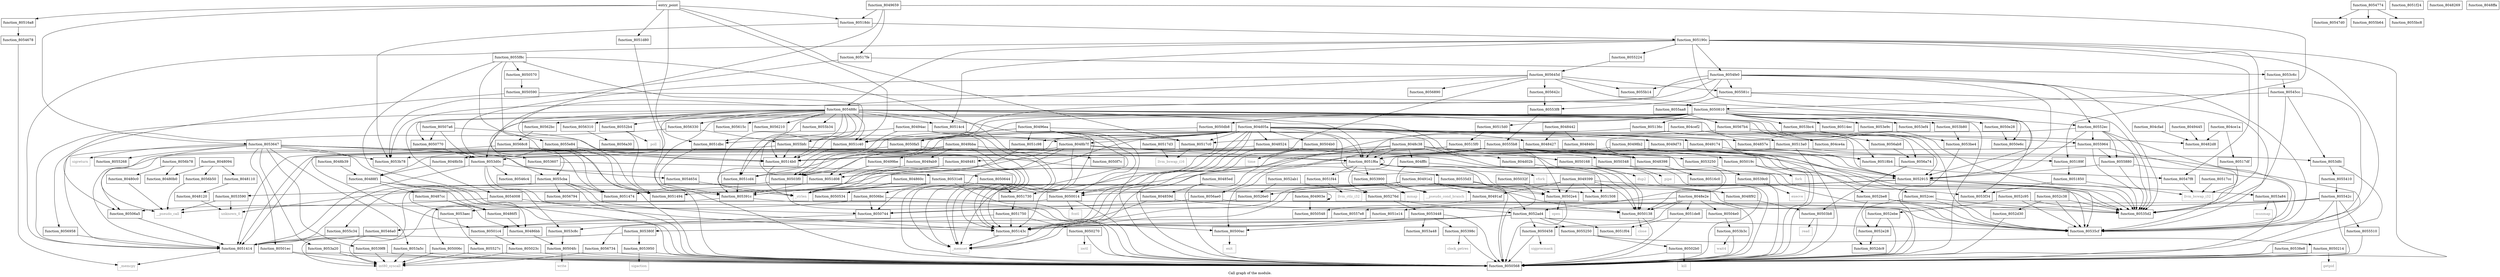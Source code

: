 digraph "Call graph of the module." {
  label="Call graph of the module.";
  node [shape=record];

  Node_function_805032f [label="{function_805032f}"];
  Node_function_80504fc [label="{function_80504fc}"];
  Node_function_804d05a [label="{function_804d05a}"];
  Node_function_8050348 [label="{function_8050348}"];
  Node_function_804fffc [label="{function_804fffc}"];
  Node_function_80501c4 [label="{function_80501c4}"];
  Node_function_8049445 [label="{function_8049445}"];
  Node_function_80494ac [label="{function_80494ac}"];
  Node_function_8050014 [label="{function_8050014}"];
  Node_function_8050534 [label="{function_8050534}"];
  Node_function_8049659 [label="{function_8049659}"];
  Node_function_80496ea [label="{function_80496ea}"];
  Node_function_80498b2 [label="{function_80498b2}"];
  Node_function_80499be [label="{function_80499be}"];
  Node_function_80501ec [label="{function_80501ec}"];
  Node_function_8049ab9 [label="{function_8049ab9}"];
  Node_function_8049bba [label="{function_8049bba}"];
  Node_function_804ce4a [label="{function_804ce4a}"];
  Node_function_8050214 [label="{function_8050214}"];
  Node_function_80503b8 [label="{function_80503b8}"];
  Node_function_805023c [label="{function_805023c}"];
  Node_function_8049d73 [label="{function_8049d73}"];
  Node_function_805006c [label="{function_805006c}"];
  Node_function_804cfad [label="{function_804cfad}"];
  Node_function_80502e4 [label="{function_80502e4}"];
  Node_function_804d02b [label="{function_804d02b}"];
  Node_function_8049399 [label="{function_8049399}"];
  Node_function_8049174 [label="{function_8049174}"];
  Node_function_80491e2 [label="{function_80491e2}"];
  Node_function_80491af [label="{function_80491af}"];
  Node_function_8050548 [label="{function_8050548}"];
  Node_function_80503f0 [label="{function_80503f0}"];
  Node_function_80500ac [label="{function_80500ac}"];
  Node_function_804cef2 [label="{function_804cef2}"];
  Node_function_8050270 [label="{function_8050270}"];
  Node_function_80504e0 [label="{function_80504e0}"];
  Node_function_8050138 [label="{function_8050138}"];
  Node_function_804ce1a [label="{function_804ce1a}"];
  Node_function_80502b0 [label="{function_80502b0}"];
  Node_function_8050568 [label="{function_8050568}"];
  Node_function_8050168 [label="{function_8050168}"];
  Node_function_8050458 [label="{function_8050458}"];
  Node_function_805019c [label="{function_805019c}"];
  Node_function_8053c8c [label="{function_8053c8c}"];
  Node_function_8053d0c [label="{function_8053d0c}"];
  Node_function_8053dfc [label="{function_8053dfc}"];
  Node_function_8053e9c [label="{function_8053e9c}"];
  Node_function_8053ef4 [label="{function_8053ef4}"];
  Node_function_8053f34 [label="{function_8053f34}"];
  Node_function_8054008 [label="{function_8054008}"];
  Node_function_80545cc [label="{function_80545cc}"];
  Node_function_8054654 [label="{function_8054654}"];
  Node_function_8054678 [label="{function_8054678}"];
  Node_function_80546a0 [label="{function_80546a0}"];
  Node_function_80546c4 [label="{function_80546c4}"];
  Node_function_8054774 [label="{function_8054774}"];
  Node_function_80547d0 [label="{function_80547d0}"];
  Node_function_80547f8 [label="{function_80547f8}"];
  Node_function_805488c [label="{function_805488c}"];
  Node_function_8054fe0 [label="{function_8054fe0}"];
  Node_function_8055224 [label="{function_8055224}"];
  Node_function_8055250 [label="{function_8055250}"];
  Node_function_8055268 [label="{function_8055268}"];
  Node_function_805527c [label="{function_805527c}"];
  Node_function_80552b4 [label="{function_80552b4}"];
  Node_function_80552ec [label="{function_80552ec}"];
  Node_function_80553f8 [label="{function_80553f8}"];
  Node_function_8055410 [label="{function_8055410}"];
  Node_function_805542c [label="{function_805542c}"];
  Node_function_8055510 [label="{function_8055510}"];
  Node_function_80555b8 [label="{function_80555b8}"];
  Node_function_80557e8 [label="{function_80557e8}"];
  Node_function_805581c [label="{function_805581c}"];
  Node_function_8055880 [label="{function_8055880}"];
  Node_function_8055964 [label="{function_8055964}"];
  Node_function_8055aa8 [label="{function_8055aa8}"];
  Node_function_8055b14 [label="{function_8055b14}"];
  Node_function_8055b34 [label="{function_8055b34}"];
  Node_function_8055b64 [label="{function_8055b64}"];
  Node_function_8055bc8 [label="{function_8055bc8}"];
  Node_function_8055bfc [label="{function_8055bfc}"];
  Node_function_8055c34 [label="{function_8055c34}"];
  Node_function_8055cba [label="{function_8055cba}"];
  Node_function_8055e84 [label="{function_8055e84}"];
  Node_function_8055f8c [label="{function_8055f8c}"];
  Node_function_805615c [label="{function_805615c}"];
  Node_function_8056210 [label="{function_8056210}"];
  Node_function_80562bc [label="{function_80562bc}"];
  Node_function_8056310 [label="{function_8056310}"];
  Node_function_8056330 [label="{function_8056330}"];
  Node_function_805642c [label="{function_805642c}"];
  Node_function_805645d [label="{function_805645d}"];
  Node_function_8056734 [label="{function_8056734}"];
  Node_function_8056794 [label="{function_8056794}"];
  Node_function_80567b4 [label="{function_80567b4}"];
  Node_function_8056890 [label="{function_8056890}"];
  Node_function_80568c8 [label="{function_80568c8}"];
  Node_function_8056958 [label="{function_8056958}"];
  Node_function_8056a30 [label="{function_8056a30}"];
  Node_function_8056a74 [label="{function_8056a74}"];
  Node_function_8056ab8 [label="{function_8056ab8}"];
  Node_function_8056ae0 [label="{function_8056ae0}"];
  Node_function_8056b50 [label="{function_8056b50}"];
  Node_function_8056b78 [label="{function_8056b78}"];
  Node_llvm_bswap_i32 [color="gray50", fontcolor="gray50", label="{llvm_bswap_i32}"];
  Node_llvm_ctlz_i32 [color="gray50", fontcolor="gray50", label="{llvm_ctlz_i32}"];
  Node__memset [color="gray50", fontcolor="gray50", label="{_memset}"];
  Node__strlen [color="gray50", fontcolor="gray50", label="{_strlen}"];
  Node__memcpy [color="gray50", fontcolor="gray50", label="{_memcpy}"];
  Node_llvm_bswap_i16 [color="gray50", fontcolor="gray50", label="{llvm_bswap_i16}"];
  Node_unknown_0 [color="gray50", fontcolor="gray50", label="{unknown_0}"];
  Node_vfork [color="gray50", fontcolor="gray50", label="{vfork}"];
  Node_fcntl [color="gray50", fontcolor="gray50", label="{fcntl}"];
  Node_int80_syscall [color="gray50", fontcolor="gray50", label="{int80_syscall}"];
  Node_exit [color="gray50", fontcolor="gray50", label="{exit}"];
  Node_close [color="gray50", fontcolor="gray50", label="{close}"];
  Node_dup2 [color="gray50", fontcolor="gray50", label="{dup2}"];
  Node_fork [color="gray50", fontcolor="gray50", label="{fork}"];
  Node_getpid [color="gray50", fontcolor="gray50", label="{getpid}"];
  Node_ioctl [color="gray50", fontcolor="gray50", label="{ioctl}"];
  Node_kill [color="gray50", fontcolor="gray50", label="{kill}"];
  Node_open [color="gray50", fontcolor="gray50", label="{open}"];
  Node_pipe [color="gray50", fontcolor="gray50", label="{pipe}"];
  Node_read [color="gray50", fontcolor="gray50", label="{read}"];
  Node_sigprocmask [color="gray50", fontcolor="gray50", label="{sigprocmask}"];
  Node_time [color="gray50", fontcolor="gray50", label="{time}"];
  Node_write [color="gray50", fontcolor="gray50", label="{write}"];
  Node_sigreturn [color="gray50", fontcolor="gray50", label="{sigreturn}"];
  Node_mmap [color="gray50", fontcolor="gray50", label="{mmap}"];
  Node_function_805276d [label="{function_805276d}"];
  Node_sigaction [color="gray50", fontcolor="gray50", label="{sigaction}"];
  Node_clock_getres [color="gray50", fontcolor="gray50", label="{clock_getres}"];
  Node_munmap [color="gray50", fontcolor="gray50", label="{munmap}"];
  Node_wait4 [color="gray50", fontcolor="gray50", label="{wait4}"];
  Node_poll [color="gray50", fontcolor="gray50", label="{poll}"];
  Node_function_8050570 [label="{function_8050570}"];
  Node_function_8050590 [label="{function_8050590}"];
  Node_function_8050644 [label="{function_8050644}"];
  Node_function_80506a5 [label="{function_80506a5}"];
  Node_function_80506bc [label="{function_80506bc}"];
  Node_function_8050744 [label="{function_8050744}"];
  Node_function_8050770 [label="{function_8050770}"];
  Node_function_80507a6 [label="{function_80507a6}"];
  Node_function_8050810 [label="{function_8050810}"];
  Node_function_8050db8 [label="{function_8050db8}"];
  Node_function_8050e28 [label="{function_8050e28}"];
  Node_function_8050e6c [label="{function_8050e6c}"];
  Node_function_8050f7c [label="{function_8050f7c}"];
  Node_function_8050fa5 [label="{function_8050fa5}"];
  Node_function_805136c [label="{function_805136c}"];
  Node_function_80513a0 [label="{function_80513a0}"];
  Node_function_8051414 [label="{function_8051414}"];
  Node_function_805143c [label="{function_805143c}"];
  Node_function_8051474 [label="{function_8051474}"];
  Node_function_8051494 [label="{function_8051494}"];
  Node_function_80514b0 [label="{function_80514b0}"];
  Node_function_80514c4 [label="{function_80514c4}"];
  Node_function_80514ec [label="{function_80514ec}"];
  Node_function_8051508 [label="{function_8051508}"];
  Node_function_80515d0 [label="{function_80515d0}"];
  Node_function_80515f0 [label="{function_80515f0}"];
  Node_function_80516a8 [label="{function_80516a8}"];
  Node_function_80516c0 [label="{function_80516c0}"];
  Node_function_8051730 [label="{function_8051730}"];
  Node_function_8051750 [label="{function_8051750}"];
  Node_function_80517c0 [label="{function_80517c0}"];
  Node_function_80517cc [label="{function_80517cc}"];
  Node_function_80517d3 [label="{function_80517d3}"];
  Node_function_80517df [label="{function_80517df}"];
  Node_function_80517fe [label="{function_80517fe}"];
  Node_function_8051850 [label="{function_8051850}"];
  Node_function_805189f [label="{function_805189f}"];
  Node_function_80518b4 [label="{function_80518b4}"];
  Node_function_80518dc [label="{function_80518dc}"];
  Node_function_805190c [label="{function_805190c}"];
  Node_function_8051c40 [label="{function_8051c40}"];
  Node_function_8051c98 [label="{function_8051c98}"];
  Node_function_8051cd4 [label="{function_8051cd4}"];
  Node_function_8051d08 [label="{function_8051d08}"];
  Node_function_8051d80 [label="{function_8051d80}"];
  Node_function_8051dbc [label="{function_8051dbc}"];
  Node_function_8051de8 [label="{function_8051de8}"];
  Node_function_8051e14 [label="{function_8051e14}"];
  Node_function_8051f04 [label="{function_8051f04}"];
  Node_function_8051f24 [label="{function_8051f24}"];
  Node_function_8051f44 [label="{function_8051f44}"];
  Node_function_8051f6a [label="{function_8051f6a}"];
  Node_function_80526e0 [label="{function_80526e0}"];
  Node_execve [color="gray50", fontcolor="gray50", label="{execve}"];
  Node_function_8052915 [label="{function_8052915}"];
  Node_function_8052ab1 [label="{function_8052ab1}"];
  Node_function_8052ad4 [label="{function_8052ad4}"];
  Node_function_8052be8 [label="{function_8052be8}"];
  Node_function_8052c38 [label="{function_8052c38}"];
  Node_function_8052c95 [label="{function_8052c95}"];
  Node_function_8052cec [label="{function_8052cec}"];
  Node_function_8052d30 [label="{function_8052d30}"];
  Node_function_8052dc9 [label="{function_8052dc9}"];
  Node_function_8052e28 [label="{function_8052e28}"];
  Node_function_8052ebe [label="{function_8052ebe}"];
  Node_function_80531e8 [label="{function_80531e8}"];
  Node_function_8053250 [label="{function_8053250}"];
  Node_function_8053448 [label="{function_8053448}"];
  Node_function_8053590 [label="{function_8053590}"];
  Node_function_80535cf [label="{function_80535cf}"];
  Node_function_80535d2 [label="{function_80535d2}"];
  Node_function_80535d3 [label="{function_80535d3}"];
  Node_function_8053607 [label="{function_8053607}"];
  Node_function_8053647 [label="{function_8053647}"];
  Node_function_805380f [label="{function_805380f}"];
  Node_function_80538e8 [label="{function_80538e8}"];
  Node_function_8053900 [label="{function_8053900}"];
  Node_function_805391c [label="{function_805391c}"];
  Node_function_8053950 [label="{function_8053950}"];
  Node_function_805398c [label="{function_805398c}"];
  Node_function_80539c0 [label="{function_80539c0}"];
  Node_function_80539f8 [label="{function_80539f8}"];
  Node_function_8053a20 [label="{function_8053a20}"];
  Node_function_8053a48 [label="{function_8053a48}"];
  Node_function_8053a5c [label="{function_8053a5c}"];
  Node_function_8053a84 [label="{function_8053a84}"];
  Node_function_8053aec [label="{function_8053aec}"];
  Node_function_8053b3c [label="{function_8053b3c}"];
  Node_function_8053b78 [label="{function_8053b78}"];
  Node_function_8053b80 [label="{function_8053b80}"];
  Node_function_8053bc4 [label="{function_8053bc4}"];
  Node_function_8053be4 [label="{function_8053be4}"];
  Node_function_8053c6c [label="{function_8053c6c}"];
  Node___pseudo_call [color="gray50", fontcolor="gray50", label="{__pseudo_call}"];
  Node___pseudo_cond_branch [color="gray50", fontcolor="gray50", label="{__pseudo_cond_branch}"];
  Node_function_8048094 [label="{function_8048094}"];
  Node_function_80480b0 [label="{function_80480b0}"];
  Node_function_80480c0 [label="{function_80480c0}"];
  Node_function_8048110 [label="{function_8048110}"];
  Node_function_8048120 [label="{function_8048120}"];
  Node_entry_point [label="{entry_point}"];
  Node_function_8048269 [label="{function_8048269}"];
  Node_function_80482d8 [label="{function_80482d8}"];
  Node_function_8048398 [label="{function_8048398}"];
  Node_function_804840c [label="{function_804840c}"];
  Node_function_8048427 [label="{function_8048427}"];
  Node_function_8048442 [label="{function_8048442}"];
  Node_function_8048481 [label="{function_8048481}"];
  Node_function_8048524 [label="{function_8048524}"];
  Node_function_804857e [label="{function_804857e}"];
  Node_function_80504b0 [label="{function_80504b0}"];
  Node_function_804859d [label="{function_804859d}"];
  Node_function_80485ed [label="{function_80485ed}"];
  Node_function_804860c [label="{function_804860c}"];
  Node_function_80486bb [label="{function_80486bb}"];
  Node_function_80486f5 [label="{function_80486f5}"];
  Node_function_80487cc [label="{function_80487cc}"];
  Node_function_80488f1 [label="{function_80488f1}"];
  Node_function_8048b39 [label="{function_8048b39}"];
  Node_function_8048b5b [label="{function_8048b5b}"];
  Node_function_8048b7f [label="{function_8048b7f}"];
  Node_function_8048c38 [label="{function_8048c38}"];
  Node_function_8048e2e [label="{function_8048e2e}"];
  Node_function_8048f92 [label="{function_8048f92}"];
  Node_function_8048ffa [label="{function_8048ffa}"];
  Node_function_804903e [label="{function_804903e}"];
  Node_function_805032f -> Node_function_80502e4;
  Node_function_80504fc -> Node_function_8050568;
  Node_function_80504fc -> Node_write;
  Node_function_804d05a -> Node_function_8050014;
  Node_function_804d05a -> Node_function_8049d73;
  Node_function_804d05a -> Node_function_804d02b;
  Node_function_804d05a -> Node_function_80503f0;
  Node_function_804d05a -> Node_function_8050568;
  Node_function_804d05a -> Node__memset;
  Node_function_804d05a -> Node__strlen;
  Node_function_804d05a -> Node_function_805143c;
  Node_function_804d05a -> Node_function_80517c0;
  Node_function_804d05a -> Node_function_8051c40;
  Node_function_804d05a -> Node_function_8051c98;
  Node_function_804d05a -> Node_function_8051d08;
  Node_function_804d05a -> Node_function_8051dbc;
  Node_function_804d05a -> Node_function_8051f6a;
  Node_function_804d05a -> Node_function_8052cec;
  Node_function_804d05a -> Node_function_80482d8;
  Node_function_804d05a -> Node_function_8048427;
  Node_function_804d05a -> Node_function_8048524;
  Node_function_804d05a -> Node_function_804857e;
  Node_function_804d05a -> Node_function_80504b0;
  Node_function_804d05a -> Node_function_8048b7f;
  Node_function_8050348 -> Node_function_8050568;
  Node_function_8050348 -> Node_pipe;
  Node_function_804fffc -> Node_vfork;
  Node_function_804fffc -> Node___pseudo_cond_branch;
  Node_function_80501c4 -> Node_function_805023c;
  Node_function_8049445 -> Node_function_80482d8;
  Node_function_80494ac -> Node_function_80503f0;
  Node_function_80494ac -> Node__memset;
  Node_function_80494ac -> Node_function_8051cd4;
  Node_function_80494ac -> Node_function_8048b7f;
  Node_function_8050014 -> Node_function_805006c;
  Node_function_8050014 -> Node_function_8050568;
  Node_function_8050014 -> Node_fcntl;
  Node_function_8049659 -> Node_function_8051494;
  Node_function_8049659 -> Node_function_80517fe;
  Node_function_8049659 -> Node_function_805189f;
  Node_function_8049659 -> Node_function_80518dc;
  Node_function_80496ea -> Node_function_8050014;
  Node_function_80496ea -> Node_function_8049174;
  Node_function_80496ea -> Node_function_80503f0;
  Node_function_80496ea -> Node_function_8050568;
  Node_function_80496ea -> Node__memset;
  Node_function_80496ea -> Node_function_80517c0;
  Node_function_80496ea -> Node_function_8051c40;
  Node_function_80496ea -> Node_function_8051c98;
  Node_function_80498b2 -> Node_function_805019c;
  Node_function_80498b2 -> Node_function_8051f6a;
  Node_function_80498b2 -> Node_function_8052915;
  Node_function_80499be -> Node_function_8051d08;
  Node_function_80501ec -> Node_function_8050568;
  Node_function_80501ec -> Node_int80_syscall;
  Node_function_8049ab9 -> Node__strlen;
  Node_function_8049bba -> Node_function_80499be;
  Node_function_8049bba -> Node_function_8049ab9;
  Node_function_8049bba -> Node_function_80503f0;
  Node_function_8049bba -> Node__memset;
  Node_function_8049bba -> Node_function_8051508;
  Node_function_8049bba -> Node_function_8051cd4;
  Node_function_8050214 -> Node_function_8050568;
  Node_function_8050214 -> Node_getpid;
  Node_function_80503b8 -> Node_function_8050568;
  Node_function_80503b8 -> Node_read;
  Node_function_805023c -> Node_function_8050568;
  Node_function_805023c -> Node_int80_syscall;
  Node_function_8049d73 -> Node_function_80518b4;
  Node_function_8049d73 -> Node_function_8052be8;
  Node_function_8049d73 -> Node_function_8048b5b;
  Node_function_805006c -> Node_function_8050568;
  Node_function_805006c -> Node_int80_syscall;
  Node_function_804cfad -> Node_function_80482d8;
  Node_function_80502e4 -> Node_function_8050568;
  Node_function_80502e4 -> Node_open;
  Node_function_804d02b -> Node_function_8050138;
  Node_function_8049399 -> Node_function_80502e4;
  Node_function_8049399 -> Node_function_80491af;
  Node_function_8049399 -> Node_function_8050138;
  Node_function_8049399 -> Node_function_805143c;
  Node_function_8049399 -> Node_function_8051508;
  Node_function_8049399 -> Node_function_8048f92;
  Node_function_8049174 -> Node_function_80518b4;
  Node_function_80491e2 -> Node_function_80502e4;
  Node_function_80491e2 -> Node_function_80491af;
  Node_function_80491e2 -> Node_function_8050138;
  Node_function_80491e2 -> Node__strlen;
  Node_function_80491e2 -> Node_function_805143c;
  Node_function_80491e2 -> Node_function_8051474;
  Node_function_80491e2 -> Node_function_8051494;
  Node_function_80491e2 -> Node_function_8051508;
  Node_function_80491e2 -> Node_function_8048f92;
  Node_function_80491af -> Node_function_8050548;
  Node_function_80503f0 -> Node_function_8050568;
  Node_function_80503f0 -> Node_int80_syscall;
  Node_function_80500ac -> Node_exit;
  Node_function_804cef2 -> Node_function_804ce4a;
  Node_function_804cef2 -> Node_function_80517c0;
  Node_function_804cef2 -> Node_function_8051f6a;
  Node_function_804cef2 -> Node_function_8052915;
  Node_function_8050270 -> Node_function_8050568;
  Node_function_8050270 -> Node_ioctl;
  Node_function_80504e0 -> Node_function_8053b3c;
  Node_function_8050138 -> Node_function_8050568;
  Node_function_8050138 -> Node_close;
  Node_function_804ce1a -> Node_function_80517df;
  Node_function_804ce1a -> Node_function_80482d8;
  Node_function_80502b0 -> Node_function_8050568;
  Node_function_80502b0 -> Node_kill;
  Node_function_8050168 -> Node_function_8050568;
  Node_function_8050168 -> Node_dup2;
  Node_function_8050458 -> Node_function_8050568;
  Node_function_8050458 -> Node_sigprocmask;
  Node_function_805019c -> Node_function_8050568;
  Node_function_805019c -> Node_fork;
  Node_function_8053c8c -> Node_function_80504fc;
  Node_function_8053d0c -> Node_function_8053c8c;
  Node_function_8053d0c -> Node_function_8054654;
  Node_function_8053d0c -> Node_function_80546c4;
  Node_function_8053d0c -> Node_function_8050744;
  Node_function_8053d0c -> Node_function_8051414;
  Node_function_8053dfc -> Node_function_8050568;
  Node_function_8053dfc -> Node_function_8055410;
  Node_function_8054008 -> Node_function_805143c;
  Node_function_8054008 -> Node___pseudo_call;
  Node_function_80545cc -> Node_function_8053dfc;
  Node_function_80545cc -> Node_function_8050810;
  Node_function_80545cc -> Node_function_80535cf;
  Node_function_80545cc -> Node_function_80535d2;
  Node_function_8054654 -> Node__strlen;
  Node_function_8054678 -> Node__memcpy;
  Node_function_80546a0 -> Node_function_8051414;
  Node_function_8054774 -> Node_function_80547d0;
  Node_function_8054774 -> Node_function_8055b64;
  Node_function_8054774 -> Node_function_8055bc8;
  Node_function_80547f8 -> Node_llvm_bswap_i32;
  Node_function_805488c -> Node_function_8050138;
  Node_function_805488c -> Node_function_8050568;
  Node_function_805488c -> Node_function_80552b4;
  Node_function_805488c -> Node_function_8055b34;
  Node_function_805488c -> Node_function_8055cba;
  Node_function_805488c -> Node_function_805615c;
  Node_function_805488c -> Node_function_8056210;
  Node_function_805488c -> Node_function_80562bc;
  Node_function_805488c -> Node_function_8056310;
  Node_function_805488c -> Node_function_8056330;
  Node_function_805488c -> Node_function_8051414;
  Node_function_805488c -> Node_function_805143c;
  Node_function_805488c -> Node_function_80514b0;
  Node_function_805488c -> Node_function_80514c4;
  Node_function_805488c -> Node_function_80518b4;
  Node_function_805488c -> Node_function_8051c40;
  Node_function_805488c -> Node_function_8051cd4;
  Node_function_805488c -> Node_function_8051d08;
  Node_function_805488c -> Node_function_8051dbc;
  Node_function_805488c -> Node_function_8051f6a;
  Node_function_805488c -> Node_function_8052915;
  Node_function_805488c -> Node_function_80535cf;
  Node_function_805488c -> Node_function_80535d2;
  Node_function_805488c -> Node_function_8053b78;
  Node_function_8054fe0 -> Node_function_80552ec;
  Node_function_8054fe0 -> Node_function_80553f8;
  Node_function_8054fe0 -> Node_function_805581c;
  Node_function_8054fe0 -> Node_function_8055b14;
  Node_function_8054fe0 -> Node_function_8055bfc;
  Node_function_8054fe0 -> Node_function_8052915;
  Node_function_8054fe0 -> Node_function_80535cf;
  Node_function_8054fe0 -> Node_function_80535d2;
  Node_function_8054fe0 -> Node_function_8053b78;
  Node_function_8055224 -> Node_function_805645d;
  Node_function_8055250 -> Node_function_8050214;
  Node_function_8055250 -> Node_function_80502b0;
  Node_function_805527c -> Node_function_8050568;
  Node_function_805527c -> Node_int80_syscall;
  Node_function_80552b4 -> Node_function_8050568;
  Node_function_80552b4 -> Node_poll;
  Node_function_80552ec -> Node_function_8050138;
  Node_function_80552ec -> Node_function_8055880;
  Node_function_80552ec -> Node_function_8055964;
  Node_function_80552ec -> Node_function_8052915;
  Node_function_80552ec -> Node_function_80535cf;
  Node_function_80552ec -> Node_function_80535d2;
  Node_function_80553f8 -> Node_function_80555b8;
  Node_function_8055410 -> Node_function_805542c;
  Node_function_805542c -> Node_function_8050568;
  Node_function_805542c -> Node_function_8055510;
  Node_function_805542c -> Node_function_80557e8;
  Node_function_805542c -> Node_function_8050744;
  Node_function_805542c -> Node_function_80535cf;
  Node_function_805542c -> Node_function_80535d2;
  Node_function_8055510 -> Node_function_8050568;
  Node_function_80555b8 -> Node_function_8050014;
  Node_function_80555b8 -> Node_function_80502e4;
  Node_function_80555b8 -> Node_function_8050568;
  Node_function_80555b8 -> Node_function_80506a5;
  Node_function_80555b8 -> Node_function_8051730;
  Node_function_80555b8 -> Node_function_8051f6a;
  Node_function_80555b8 -> Node_function_8052915;
  Node_function_80555b8 -> Node_function_80535cf;
  Node_function_80555b8 -> Node_function_80535d2;
  Node_function_80557e8 -> Node_function_8056734;
  Node_function_805581c -> Node_function_8055aa8;
  Node_function_805581c -> Node_function_80535cf;
  Node_function_805581c -> Node_function_80535d2;
  Node_function_8055880 -> Node_function_8052915;
  Node_function_8055880 -> Node_function_80535cf;
  Node_function_8055880 -> Node_function_80535d2;
  Node_function_8055964 -> Node_function_8055880;
  Node_function_8055964 -> Node_function_8050744;
  Node_function_8055964 -> Node_function_80535cf;
  Node_function_8055964 -> Node_function_80535d2;
  Node_function_8055aa8 -> Node_function_80567b4;
  Node_function_8055b34 -> Node__strlen;
  Node_function_8055bfc -> Node_function_8051414;
  Node_function_8055bfc -> Node_function_80514b0;
  Node_function_8055bfc -> Node_function_8051f6a;
  Node_function_8055c34 -> Node_function_8051414;
  Node_function_8055cba -> Node_function_8050568;
  Node_function_8055cba -> Node_function_8055c34;
  Node_function_8055cba -> Node_function_8056794;
  Node_function_8055cba -> Node_function_8051414;
  Node_function_8055cba -> Node_function_805143c;
  Node_function_8055cba -> Node_function_8051474;
  Node_function_8055e84 -> Node_function_8050568;
  Node_function_8055e84 -> Node_function_8051494;
  Node_function_8055e84 -> Node_function_80514b0;
  Node_function_8055f8c -> Node_function_8050568;
  Node_function_8055f8c -> Node_function_8055e84;
  Node_function_8055f8c -> Node_function_8050570;
  Node_function_8055f8c -> Node_function_805143c;
  Node_function_8055f8c -> Node_function_8051494;
  Node_function_8055f8c -> Node_function_80514b0;
  Node_function_80562bc -> Node_function_80568c8;
  Node_function_8056310 -> Node_function_8056a30;
  Node_function_8056330 -> Node_function_8055bfc;
  Node_function_8056330 -> Node_function_8056958;
  Node_function_805642c -> Node_function_80553f8;
  Node_function_805645d -> Node_function_8050568;
  Node_function_805645d -> Node_function_80552ec;
  Node_function_805645d -> Node_function_805581c;
  Node_function_805645d -> Node_function_8055b14;
  Node_function_805645d -> Node_function_8055cba;
  Node_function_805645d -> Node_function_805642c;
  Node_function_805645d -> Node_function_8056890;
  Node_function_805645d -> Node_function_8051474;
  Node_function_8056734 -> Node_function_8050568;
  Node_function_8056734 -> Node_int80_syscall;
  Node_function_80567b4 -> Node_function_8055964;
  Node_function_80567b4 -> Node_function_8056a74;
  Node_function_80567b4 -> Node_function_8056ab8;
  Node_function_80567b4 -> Node_function_8056ae0;
  Node_function_80568c8 -> Node_function_8051414;
  Node_function_80568c8 -> Node_function_8051474;
  Node_function_80568c8 -> Node_function_80514b0;
  Node_function_8056958 -> Node_function_8051414;
  Node_function_8056a74 -> Node_function_80503b8;
  Node_function_8056ab8 -> Node_function_8056a74;
  Node_function_8056ae0 -> Node_function_8050568;
  Node_function_8056ae0 -> Node_function_8050744;
  Node_function_8056b50 -> Node___pseudo_call;
  Node_function_8056b78 -> Node_function_80480b0;
  Node_function_8056b78 -> Node_function_80480c0;
  Node_function_805276d -> Node_function_8052ad4;
  Node_function_805276d -> Node_function_8053448;
  Node_function_8050570 -> Node_function_8050590;
  Node_function_8050590 -> Node_function_80506a5;
  Node_function_8050590 -> Node_function_8050810;
  Node_function_8050644 -> Node_function_8050568;
  Node_function_8050644 -> Node_function_8051730;
  Node_function_80506a5 -> Node_function_8051414;
  Node_function_80506bc -> Node_function_80506a5;
  Node_function_80506bc -> Node_function_8050744;
  Node_function_80506bc -> Node_function_80535cf;
  Node_function_8050744 -> Node_function_8053c8c;
  Node_function_8050770 -> Node_function_8053d0c;
  Node_function_80507a6 -> Node_function_8053d0c;
  Node_function_80507a6 -> Node_function_8050770;
  Node_function_80507a6 -> Node_function_80514b0;
  Node_function_8050810 -> Node_function_8050568;
  Node_function_8050810 -> Node_function_8053d0c;
  Node_function_8050810 -> Node_function_8053e9c;
  Node_function_8050810 -> Node_function_8053ef4;
  Node_function_8050810 -> Node_function_8053f34;
  Node_function_8050810 -> Node_function_8054008;
  Node_function_8050810 -> Node_function_8050770;
  Node_function_8050810 -> Node_function_8050db8;
  Node_function_8050810 -> Node_function_8050e28;
  Node_function_8050810 -> Node_function_8050e6c;
  Node_function_8050810 -> Node_function_8050fa5;
  Node_function_8050810 -> Node_function_805136c;
  Node_function_8050810 -> Node_function_80514b0;
  Node_function_8050810 -> Node_function_80514ec;
  Node_function_8050810 -> Node_function_80515d0;
  Node_function_8050810 -> Node_function_8053b80;
  Node_function_8050810 -> Node_function_8053bc4;
  Node_function_8050db8 -> Node_function_8050fa5;
  Node_function_8050db8 -> Node_function_805143c;
  Node_function_8050e28 -> Node_function_8050e6c;
  Node_function_8050fa5 -> Node_function_8050f7c;
  Node_function_8050fa5 -> Node_function_8051414;
  Node_function_805136c -> Node_function_80513a0;
  Node_function_805136c -> Node_function_80514b0;
  Node_function_80513a0 -> Node_function_8050568;
  Node_function_80513a0 -> Node_function_8053d0c;
  Node_function_80513a0 -> Node_function_8053dfc;
  Node_function_8051414 -> Node__memcpy;
  Node_function_805143c -> Node__memset;
  Node_function_80514b0 -> Node__strlen;
  Node_function_80514c4 -> Node__memset;
  Node_function_80515d0 -> Node_function_80515f0;
  Node_function_80515f0 -> Node_function_8050568;
  Node_function_80515f0 -> Node_function_8053f34;
  Node_function_80515f0 -> Node_function_8051414;
  Node_function_80515f0 -> Node_function_80514b0;
  Node_function_80516a8 -> Node_function_8054678;
  Node_function_8051730 -> Node_function_8051750;
  Node_function_8051750 -> Node_function_8050270;
  Node_function_8051750 -> Node_function_80546a0;
  Node_function_8051750 -> Node_function_805143c;
  Node_function_80517c0 -> Node_llvm_bswap_i16;
  Node_function_80517cc -> Node_llvm_bswap_i32;
  Node_function_80517d3 -> Node_llvm_bswap_i16;
  Node_function_80517df -> Node_llvm_bswap_i32;
  Node_function_80517fe -> Node_function_8053b78;
  Node_function_80517fe -> Node_function_8053c6c;
  Node_function_8051850 -> Node_function_8053f34;
  Node_function_8051850 -> Node_llvm_bswap_i32;
  Node_function_805189f -> Node_function_8051850;
  Node_function_80518b4 -> Node_function_80547f8;
  Node_function_80518dc -> Node_function_805190c;
  Node_function_80518dc -> Node_function_8053b78;
  Node_function_805190c -> Node_function_8050568;
  Node_function_805190c -> Node_function_80547f8;
  Node_function_805190c -> Node_function_805488c;
  Node_function_805190c -> Node_function_8054fe0;
  Node_function_805190c -> Node_function_8055224;
  Node_function_805190c -> Node_function_8051414;
  Node_function_805190c -> Node_function_80514c4;
  Node_function_805190c -> Node_function_8052915;
  Node_function_805190c -> Node_function_80535cf;
  Node_function_805190c -> Node_function_80535d2;
  Node_function_8051c40 -> Node_function_805391c;
  Node_function_8051c98 -> Node_function_805391c;
  Node_function_8051cd4 -> Node_function_805391c;
  Node_function_8051d08 -> Node_function_805391c;
  Node_function_8051d80 -> Node_function_805391c;
  Node_function_8051dbc -> Node_function_805391c;
  Node_function_8051de8 -> Node_function_8050568;
  Node_function_8051de8 -> Node_function_8051f04;
  Node_function_8051e14 -> Node_function_805143c;
  Node_function_8051f44 -> Node_llvm_ctlz_i32;
  Node_function_8051f6a -> Node_function_8050568;
  Node_function_8051f6a -> Node_function_805276d;
  Node_function_8051f6a -> Node_function_8051f44;
  Node_function_8051f6a -> Node_function_8051f6a;
  Node_function_8051f6a -> Node_function_8052915;
  Node_function_8051f6a -> Node_function_80535cf;
  Node_function_8051f6a -> Node_function_80535d2;
  Node_function_8051f6a -> Node_function_8053900;
  Node_function_8051f6a -> Node_function_8053aec;
  Node_function_80526e0 -> Node_function_8053aec;
  Node_function_8052915 -> Node_function_805276d;
  Node_function_8052915 -> Node_function_80526e0;
  Node_function_8052915 -> Node_function_8052ad4;
  Node_function_8052915 -> Node_function_80535cf;
  Node_function_8052915 -> Node_function_80535d2;
  Node_function_8052915 -> Node_function_8053a84;
  Node_function_8052ab1 -> Node_function_805276d;
  Node_function_8052ab1 -> Node_function_80526e0;
  Node_function_8052ad4 -> Node_function_80500ac;
  Node_function_8052ad4 -> Node_function_8050458;
  Node_function_8052ad4 -> Node_function_8055250;
  Node_function_8052ad4 -> Node_function_805143c;
  Node_function_8052ad4 -> Node_function_8051f04;
  Node_function_8052ad4 -> Node_function_80535cf;
  Node_function_8052ad4 -> Node_function_805380f;
  Node_function_8052be8 -> Node_function_8052dc9;
  Node_function_8052be8 -> Node_function_80535cf;
  Node_function_8052be8 -> Node_function_80535d2;
  Node_function_8052c38 -> Node_function_8052d30;
  Node_function_8052c38 -> Node_function_80535cf;
  Node_function_8052c38 -> Node_function_80535d2;
  Node_function_8052c95 -> Node_function_8052ebe;
  Node_function_8052c95 -> Node_function_80535cf;
  Node_function_8052c95 -> Node_function_80535d2;
  Node_function_8052cec -> Node_function_8052e28;
  Node_function_8052cec -> Node_function_80535cf;
  Node_function_8052cec -> Node_function_80535d2;
  Node_function_8052d30 -> Node_function_8050568;
  Node_function_8052e28 -> Node_function_8052dc9;
  Node_function_8052ebe -> Node_function_8050568;
  Node_function_8052ebe -> Node_function_8052e28;
  Node_function_80531e8 -> Node_function_80500ac;
  Node_function_80531e8 -> Node_unknown_0;
  Node_function_80531e8 -> Node_function_80506bc;
  Node_function_80531e8 -> Node_function_8053590;
  Node_function_80531e8 -> Node_function_80535cf;
  Node_function_80531e8 -> Node_function_80535d2;
  Node_function_8053250 -> Node_function_80539c0;
  Node_function_8053448 -> Node_function_80501c4;
  Node_function_8053448 -> Node_function_8050568;
  Node_function_8053448 -> Node_function_805398c;
  Node_function_8053448 -> Node_function_8053a48;
  Node_function_8053590 -> Node_unknown_0;
  Node_function_8053590 -> Node___pseudo_call;
  Node_function_80535d3 -> Node_function_8050014;
  Node_function_80535d3 -> Node_function_80502e4;
  Node_function_80535d3 -> Node_function_8052ad4;
  Node_function_8053607 -> Node_function_8050644;
  Node_function_8053647 -> Node_function_80501ec;
  Node_function_8053647 -> Node_function_8050568;
  Node_function_8053647 -> Node_function_8055268;
  Node_function_8053647 -> Node_sigreturn;
  Node_function_8053647 -> Node_function_8051414;
  Node_function_8053647 -> Node_function_805143c;
  Node_function_8053647 -> Node_function_80531e8;
  Node_function_8053647 -> Node_function_80535d3;
  Node_function_8053647 -> Node_function_8053607;
  Node_function_8053647 -> Node_function_80539f8;
  Node_function_8053647 -> Node_function_8053a20;
  Node_function_8053647 -> Node_function_8053a5c;
  Node_function_8053647 -> Node_function_8053b78;
  Node_function_8053647 -> Node___pseudo_call;
  Node_function_805380f -> Node_function_8051414;
  Node_function_805380f -> Node_function_8053950;
  Node_function_80538e8 -> Node_function_8050568;
  Node_function_8053900 -> Node_mmap;
  Node_function_8053900 -> Node___pseudo_cond_branch;
  Node_function_805391c -> Node_function_8050568;
  Node_function_805391c -> Node_int80_syscall;
  Node_function_8053950 -> Node_function_8050568;
  Node_function_8053950 -> Node_sigaction;
  Node_function_805398c -> Node_function_8050568;
  Node_function_805398c -> Node_clock_getres;
  Node_function_80539c0 -> Node_function_8050568;
  Node_function_80539c0 -> Node_execve;
  Node_function_80539f8 -> Node_function_8050568;
  Node_function_80539f8 -> Node_int80_syscall;
  Node_function_8053a20 -> Node_function_8050568;
  Node_function_8053a20 -> Node_int80_syscall;
  Node_function_8053a5c -> Node_function_8050568;
  Node_function_8053a5c -> Node_int80_syscall;
  Node_function_8053a84 -> Node_function_8050568;
  Node_function_8053a84 -> Node_munmap;
  Node_function_8053aec -> Node_function_805527c;
  Node_function_8053b3c -> Node_function_8050568;
  Node_function_8053b3c -> Node_wait4;
  Node_function_8053b80 -> Node_function_8053be4;
  Node_function_8053bc4 -> Node_function_8053be4;
  Node_function_8053be4 -> Node_function_8050568;
  Node_function_8053c6c -> Node_function_80545cc;
  Node_function_8048094 -> Node_function_8056b50;
  Node_function_8048094 -> Node_function_80480b0;
  Node_function_8048094 -> Node_function_8048110;
  Node_function_80480c0 -> Node___pseudo_call;
  Node_function_8048110 -> Node_function_8048120;
  Node_function_8048120 -> Node_unknown_0;
  Node_entry_point -> Node_function_80516a8;
  Node_entry_point -> Node_function_80517c0;
  Node_entry_point -> Node_function_80518dc;
  Node_entry_point -> Node_function_8051c40;
  Node_entry_point -> Node_function_8051d80;
  Node_entry_point -> Node_function_8051dbc;
  Node_entry_point -> Node_function_8053647;
  Node_function_8048398 -> Node_function_80516c0;
  Node_function_804840c -> Node_function_8048398;
  Node_function_8048427 -> Node_function_8048398;
  Node_function_8048442 -> Node_function_804840c;
  Node_function_8048442 -> Node_function_8048427;
  Node_function_8048481 -> Node_function_80503f0;
  Node_function_8048481 -> Node__memset;
  Node_function_8048481 -> Node_function_8051cd4;
  Node_function_8048524 -> Node__memset;
  Node_function_8048524 -> Node_function_8048398;
  Node_function_8048524 -> Node_function_8048481;
  Node_function_804857e -> Node_function_805189f;
  Node_function_80504b0 -> Node_function_8050568;
  Node_function_80504b0 -> Node_time;
  Node_function_804859d -> Node_function_8050138;
  Node_function_804859d -> Node_function_805143c;
  Node_function_80485ed -> Node_function_804859d;
  Node_function_804860c -> Node_function_8050534;
  Node_function_804860c -> Node__strlen;
  Node_function_80486bb -> Node_function_80504fc;
  Node_function_80486f5 -> Node_function_80486bb;
  Node_function_80487cc -> Node_function_80486bb;
  Node_function_80487cc -> Node_function_80486f5;
  Node_function_80488f1 -> Node_function_80486bb;
  Node_function_80488f1 -> Node_function_80486f5;
  Node_function_80488f1 -> Node_function_80487cc;
  Node_function_8048b39 -> Node_function_80488f1;
  Node_function_8048b5b -> Node_function_80488f1;
  Node_function_8048b7f -> Node__strlen;
  Node_function_8048b7f -> Node_function_805143c;
  Node_function_8048b7f -> Node_function_8051d08;
  Node_function_8048b7f -> Node_function_8051f6a;
  Node_function_8048b7f -> Node_function_8052915;
  Node_function_8048b7f -> Node_function_80488f1;
  Node_function_8048c38 -> Node_function_8050348;
  Node_function_8048c38 -> Node_function_804fffc;
  Node_function_8048c38 -> Node_function_80501c4;
  Node_function_8048c38 -> Node_function_80500ac;
  Node_function_8048c38 -> Node_function_8050138;
  Node_function_8048c38 -> Node_function_8050168;
  Node_function_8048c38 -> Node__memset;
  Node_function_8048c38 -> Node_function_8051f6a;
  Node_function_8048c38 -> Node_function_8053250;
  Node_function_8048e2e -> Node_function_80504e0;
  Node_function_8048e2e -> Node_function_8050138;
  Node_function_8048e2e -> Node_function_8050568;
  Node_function_8048e2e -> Node_function_8050458;
  Node_function_8048e2e -> Node_function_8051de8;
  Node_function_8048e2e -> Node_function_8051e14;
  Node_function_8048f92 -> Node_function_80503b8;
  Node_function_804903e -> Node_function_8050548;
  Node_function_804903e -> Node_function_804903e;
}
